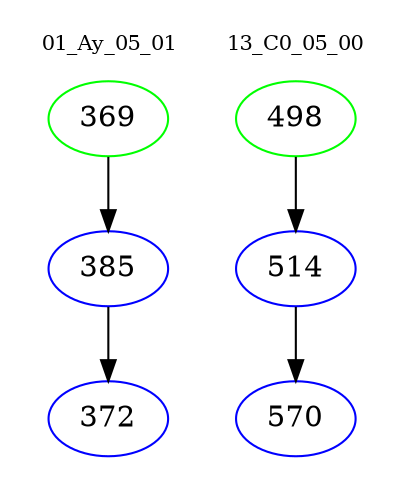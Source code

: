 digraph{
subgraph cluster_0 {
color = white
label = "01_Ay_05_01";
fontsize=10;
T0_369 [label="369", color="green"]
T0_369 -> T0_385 [color="black"]
T0_385 [label="385", color="blue"]
T0_385 -> T0_372 [color="black"]
T0_372 [label="372", color="blue"]
}
subgraph cluster_1 {
color = white
label = "13_C0_05_00";
fontsize=10;
T1_498 [label="498", color="green"]
T1_498 -> T1_514 [color="black"]
T1_514 [label="514", color="blue"]
T1_514 -> T1_570 [color="black"]
T1_570 [label="570", color="blue"]
}
}
